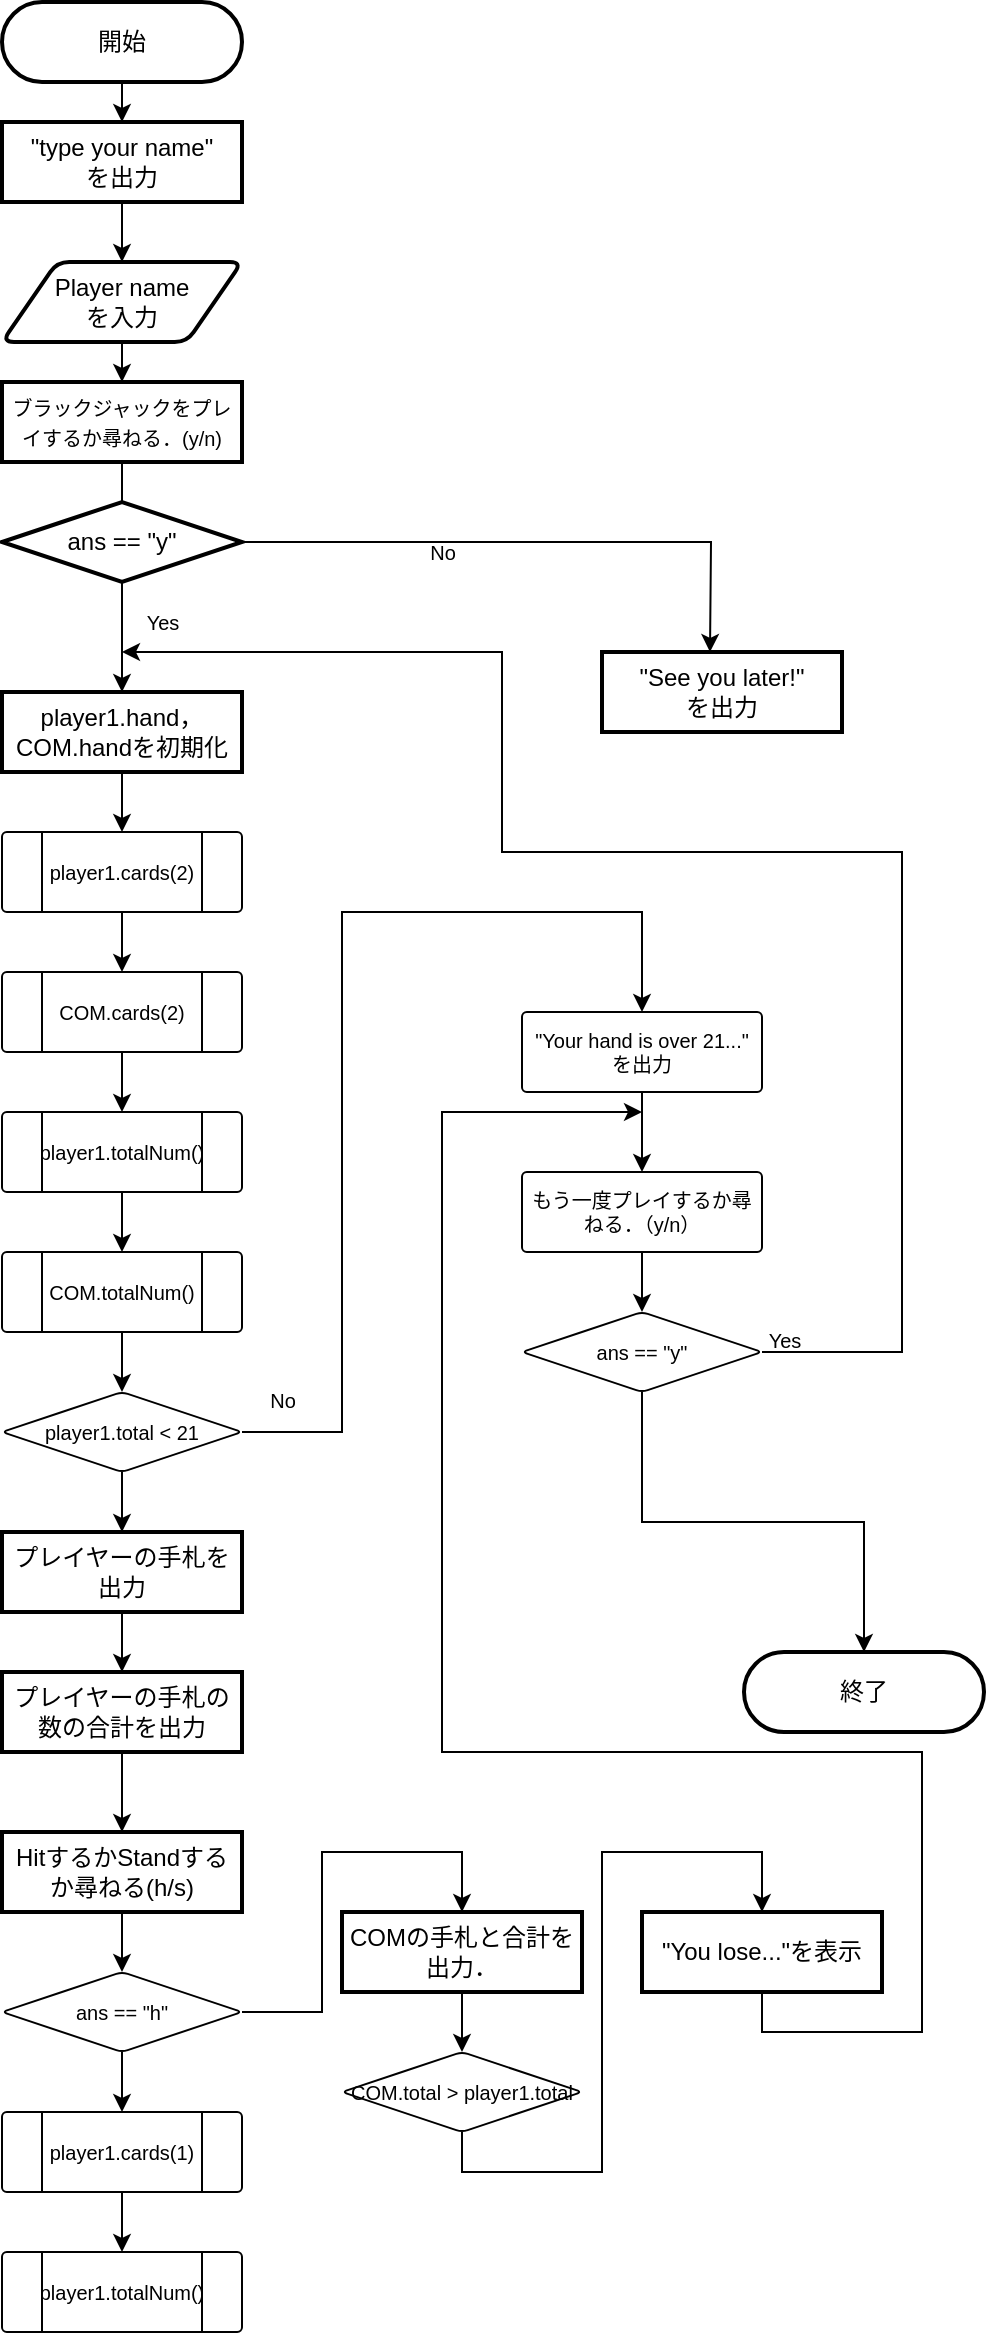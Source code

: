 <mxfile version="20.2.2" type="github">
  <diagram id="Zj6nrqpVJ5SCobaAOgbE" name="ページ1">
    <mxGraphModel dx="934" dy="729" grid="1" gridSize="10" guides="1" tooltips="1" connect="1" arrows="1" fold="1" page="1" pageScale="1" pageWidth="827" pageHeight="1169" math="0" shadow="0">
      <root>
        <mxCell id="0" />
        <mxCell id="1" parent="0" />
        <mxCell id="a1fxJlQlr97bYNdIxud4-17" value="" style="edgeStyle=orthogonalEdgeStyle;rounded=0;orthogonalLoop=1;jettySize=auto;html=1;" parent="1" source="a1fxJlQlr97bYNdIxud4-9" target="a1fxJlQlr97bYNdIxud4-16" edge="1">
          <mxGeometry relative="1" as="geometry" />
        </mxCell>
        <mxCell id="a1fxJlQlr97bYNdIxud4-9" value="Player name &lt;br&gt;を入力" style="shape=parallelogram;html=1;strokeWidth=2;perimeter=parallelogramPerimeter;whiteSpace=wrap;rounded=1;arcSize=12;size=0.23;" parent="1" vertex="1">
          <mxGeometry x="270" y="165" width="120" height="40" as="geometry" />
        </mxCell>
        <mxCell id="a1fxJlQlr97bYNdIxud4-13" value="" style="edgeStyle=orthogonalEdgeStyle;rounded=0;orthogonalLoop=1;jettySize=auto;html=1;" parent="1" source="a1fxJlQlr97bYNdIxud4-10" target="a1fxJlQlr97bYNdIxud4-11" edge="1">
          <mxGeometry relative="1" as="geometry" />
        </mxCell>
        <mxCell id="a1fxJlQlr97bYNdIxud4-10" value="開始" style="rounded=1;whiteSpace=wrap;html=1;absoluteArcSize=1;arcSize=100;strokeWidth=2;" parent="1" vertex="1">
          <mxGeometry x="270" y="35" width="120" height="40" as="geometry" />
        </mxCell>
        <mxCell id="a1fxJlQlr97bYNdIxud4-14" value="" style="edgeStyle=orthogonalEdgeStyle;rounded=0;orthogonalLoop=1;jettySize=auto;html=1;" parent="1" source="a1fxJlQlr97bYNdIxud4-11" target="a1fxJlQlr97bYNdIxud4-9" edge="1">
          <mxGeometry relative="1" as="geometry" />
        </mxCell>
        <mxCell id="a1fxJlQlr97bYNdIxud4-11" value="&quot;type your name&quot;&lt;br&gt;を出力" style="rounded=1;whiteSpace=wrap;html=1;absoluteArcSize=1;arcSize=0;strokeWidth=2;" parent="1" vertex="1">
          <mxGeometry x="270" y="95" width="120" height="40" as="geometry" />
        </mxCell>
        <mxCell id="a1fxJlQlr97bYNdIxud4-20" value="" style="edgeStyle=orthogonalEdgeStyle;rounded=0;orthogonalLoop=1;jettySize=auto;html=1;fontSize=8;entryX=0.5;entryY=0;entryDx=0;entryDy=0;" parent="1" source="a1fxJlQlr97bYNdIxud4-16" edge="1" target="a1fxJlQlr97bYNdIxud4-26">
          <mxGeometry relative="1" as="geometry">
            <mxPoint x="410" y="370" as="targetPoint" />
            <Array as="points">
              <mxPoint x="330" y="280" />
              <mxPoint x="330" y="280" />
            </Array>
          </mxGeometry>
        </mxCell>
        <mxCell id="a1fxJlQlr97bYNdIxud4-16" value="&lt;font style=&quot;font-size: 10px;&quot;&gt;ブラックジャックをプレイするか尋ねる．(y/n)&lt;/font&gt;" style="rounded=1;whiteSpace=wrap;html=1;absoluteArcSize=1;arcSize=0;strokeWidth=2;" parent="1" vertex="1">
          <mxGeometry x="270" y="225" width="120" height="40" as="geometry" />
        </mxCell>
        <mxCell id="a1fxJlQlr97bYNdIxud4-24" value="" style="edgeStyle=orthogonalEdgeStyle;rounded=0;orthogonalLoop=1;jettySize=auto;html=1;fontSize=8;" parent="1" source="a1fxJlQlr97bYNdIxud4-21" edge="1">
          <mxGeometry relative="1" as="geometry">
            <mxPoint x="624" y="360" as="targetPoint" />
          </mxGeometry>
        </mxCell>
        <mxCell id="a1fxJlQlr97bYNdIxud4-21" value="ans == &quot;y&quot;" style="rhombus;whiteSpace=wrap;html=1;rounded=1;arcSize=0;strokeWidth=2;" parent="1" vertex="1">
          <mxGeometry x="270" y="285" width="120" height="40" as="geometry" />
        </mxCell>
        <mxCell id="a1fxJlQlr97bYNdIxud4-23" value="&quot;See you later!&quot;&lt;br&gt;を出力" style="whiteSpace=wrap;html=1;rounded=1;arcSize=0;strokeWidth=2;" parent="1" vertex="1">
          <mxGeometry x="570" y="360" width="120" height="40" as="geometry" />
        </mxCell>
        <mxCell id="a1fxJlQlr97bYNdIxud4-25" value="&lt;font style=&quot;font-size: 10px;&quot;&gt;No&lt;/font&gt;" style="text;html=1;align=center;verticalAlign=middle;resizable=0;points=[];autosize=1;strokeColor=none;fillColor=none;fontSize=8;" parent="1" vertex="1">
          <mxGeometry x="470" y="295" width="40" height="30" as="geometry" />
        </mxCell>
        <mxCell id="a1fxJlQlr97bYNdIxud4-33" value="" style="edgeStyle=orthogonalEdgeStyle;rounded=0;orthogonalLoop=1;jettySize=auto;html=1;fontSize=10;" parent="1" source="a1fxJlQlr97bYNdIxud4-26" target="a1fxJlQlr97bYNdIxud4-32" edge="1">
          <mxGeometry relative="1" as="geometry" />
        </mxCell>
        <mxCell id="a1fxJlQlr97bYNdIxud4-26" value="player1.hand，COM.handを初期化" style="whiteSpace=wrap;html=1;rounded=1;arcSize=0;strokeWidth=2;" parent="1" vertex="1">
          <mxGeometry x="270" y="380" width="120" height="40" as="geometry" />
        </mxCell>
        <mxCell id="a1fxJlQlr97bYNdIxud4-35" value="" style="edgeStyle=orthogonalEdgeStyle;rounded=0;orthogonalLoop=1;jettySize=auto;html=1;fontSize=10;" parent="1" source="a1fxJlQlr97bYNdIxud4-32" target="a1fxJlQlr97bYNdIxud4-34" edge="1">
          <mxGeometry relative="1" as="geometry" />
        </mxCell>
        <mxCell id="a1fxJlQlr97bYNdIxud4-32" value="player1.cards(2)" style="verticalLabelPosition=middle;verticalAlign=middle;html=1;shape=process;whiteSpace=wrap;rounded=1;size=0.167;arcSize=6;fontSize=10;labelPosition=center;align=center;" parent="1" vertex="1">
          <mxGeometry x="270" y="450" width="120" height="40" as="geometry" />
        </mxCell>
        <mxCell id="a1fxJlQlr97bYNdIxud4-38" value="" style="edgeStyle=orthogonalEdgeStyle;rounded=0;orthogonalLoop=1;jettySize=auto;html=1;fontSize=10;" parent="1" source="a1fxJlQlr97bYNdIxud4-34" target="a1fxJlQlr97bYNdIxud4-36" edge="1">
          <mxGeometry relative="1" as="geometry" />
        </mxCell>
        <mxCell id="a1fxJlQlr97bYNdIxud4-34" value="COM.cards(2)" style="verticalLabelPosition=middle;verticalAlign=middle;html=1;shape=process;whiteSpace=wrap;rounded=1;size=0.167;arcSize=6;fontSize=10;labelPosition=center;align=center;" parent="1" vertex="1">
          <mxGeometry x="270" y="520" width="120" height="40" as="geometry" />
        </mxCell>
        <mxCell id="a1fxJlQlr97bYNdIxud4-39" value="" style="edgeStyle=orthogonalEdgeStyle;rounded=0;orthogonalLoop=1;jettySize=auto;html=1;fontSize=10;" parent="1" source="a1fxJlQlr97bYNdIxud4-36" target="a1fxJlQlr97bYNdIxud4-37" edge="1">
          <mxGeometry relative="1" as="geometry" />
        </mxCell>
        <mxCell id="a1fxJlQlr97bYNdIxud4-36" value="player1.totalNum()" style="verticalLabelPosition=middle;verticalAlign=middle;html=1;shape=process;whiteSpace=wrap;rounded=1;size=0.167;arcSize=6;fontSize=10;labelPosition=center;align=center;" parent="1" vertex="1">
          <mxGeometry x="270" y="590" width="120" height="40" as="geometry" />
        </mxCell>
        <mxCell id="BFHjRuG-B-UDDSGHZjsQ-2" value="" style="edgeStyle=orthogonalEdgeStyle;rounded=0;orthogonalLoop=1;jettySize=auto;html=1;fontSize=10;" edge="1" parent="1" source="a1fxJlQlr97bYNdIxud4-37" target="BFHjRuG-B-UDDSGHZjsQ-1">
          <mxGeometry relative="1" as="geometry" />
        </mxCell>
        <mxCell id="a1fxJlQlr97bYNdIxud4-37" value="COM.totalNum()" style="verticalLabelPosition=middle;verticalAlign=middle;html=1;shape=process;whiteSpace=wrap;rounded=1;size=0.167;arcSize=6;fontSize=10;labelPosition=center;align=center;" parent="1" vertex="1">
          <mxGeometry x="270" y="660" width="120" height="40" as="geometry" />
        </mxCell>
        <mxCell id="BFHjRuG-B-UDDSGHZjsQ-15" style="edgeStyle=orthogonalEdgeStyle;rounded=0;orthogonalLoop=1;jettySize=auto;html=1;fontSize=10;entryX=0.5;entryY=0;entryDx=0;entryDy=0;" edge="1" parent="1" source="BFHjRuG-B-UDDSGHZjsQ-1" target="BFHjRuG-B-UDDSGHZjsQ-3">
          <mxGeometry relative="1" as="geometry">
            <mxPoint x="580" y="480" as="targetPoint" />
            <Array as="points">
              <mxPoint x="440" y="750" />
              <mxPoint x="440" y="490" />
              <mxPoint x="590" y="490" />
            </Array>
          </mxGeometry>
        </mxCell>
        <mxCell id="BFHjRuG-B-UDDSGHZjsQ-18" value="" style="edgeStyle=orthogonalEdgeStyle;rounded=0;orthogonalLoop=1;jettySize=auto;html=1;fontSize=10;" edge="1" parent="1" source="BFHjRuG-B-UDDSGHZjsQ-1" target="BFHjRuG-B-UDDSGHZjsQ-17">
          <mxGeometry relative="1" as="geometry" />
        </mxCell>
        <mxCell id="BFHjRuG-B-UDDSGHZjsQ-1" value="player1.total &amp;lt; 21" style="rhombus;whiteSpace=wrap;html=1;fontSize=10;rounded=1;arcSize=6;" vertex="1" parent="1">
          <mxGeometry x="270" y="730" width="120" height="40" as="geometry" />
        </mxCell>
        <mxCell id="BFHjRuG-B-UDDSGHZjsQ-6" value="" style="edgeStyle=orthogonalEdgeStyle;rounded=0;orthogonalLoop=1;jettySize=auto;html=1;fontSize=10;" edge="1" parent="1" source="BFHjRuG-B-UDDSGHZjsQ-3" target="BFHjRuG-B-UDDSGHZjsQ-5">
          <mxGeometry relative="1" as="geometry" />
        </mxCell>
        <mxCell id="BFHjRuG-B-UDDSGHZjsQ-3" value="&quot;Your hand is over 21...&quot;&lt;br&gt;を出力" style="whiteSpace=wrap;html=1;fontSize=10;rounded=1;arcSize=6;" vertex="1" parent="1">
          <mxGeometry x="530" y="540" width="120" height="40" as="geometry" />
        </mxCell>
        <mxCell id="BFHjRuG-B-UDDSGHZjsQ-10" value="" style="edgeStyle=orthogonalEdgeStyle;rounded=0;orthogonalLoop=1;jettySize=auto;html=1;fontSize=10;" edge="1" parent="1" source="BFHjRuG-B-UDDSGHZjsQ-5" target="BFHjRuG-B-UDDSGHZjsQ-9">
          <mxGeometry relative="1" as="geometry" />
        </mxCell>
        <mxCell id="BFHjRuG-B-UDDSGHZjsQ-5" value="もう一度プレイするか尋ねる．（y/n）" style="whiteSpace=wrap;html=1;fontSize=10;rounded=1;arcSize=6;" vertex="1" parent="1">
          <mxGeometry x="530" y="620" width="120" height="40" as="geometry" />
        </mxCell>
        <mxCell id="BFHjRuG-B-UDDSGHZjsQ-13" style="edgeStyle=orthogonalEdgeStyle;rounded=0;orthogonalLoop=1;jettySize=auto;html=1;fontSize=10;" edge="1" parent="1" source="BFHjRuG-B-UDDSGHZjsQ-9">
          <mxGeometry relative="1" as="geometry">
            <mxPoint x="330" y="360" as="targetPoint" />
            <Array as="points">
              <mxPoint x="720" y="710" />
              <mxPoint x="720" y="460" />
              <mxPoint x="520" y="460" />
              <mxPoint x="520" y="360" />
            </Array>
          </mxGeometry>
        </mxCell>
        <mxCell id="BFHjRuG-B-UDDSGHZjsQ-22" style="edgeStyle=orthogonalEdgeStyle;rounded=0;orthogonalLoop=1;jettySize=auto;html=1;entryX=0.5;entryY=0;entryDx=0;entryDy=0;fontSize=10;" edge="1" parent="1" source="BFHjRuG-B-UDDSGHZjsQ-9" target="BFHjRuG-B-UDDSGHZjsQ-21">
          <mxGeometry relative="1" as="geometry" />
        </mxCell>
        <mxCell id="BFHjRuG-B-UDDSGHZjsQ-9" value="ans == &quot;y&quot;" style="rhombus;whiteSpace=wrap;html=1;fontSize=10;rounded=1;arcSize=6;" vertex="1" parent="1">
          <mxGeometry x="530" y="690" width="120" height="40" as="geometry" />
        </mxCell>
        <mxCell id="BFHjRuG-B-UDDSGHZjsQ-11" value="&lt;font style=&quot;font-size: 10px;&quot;&gt;Yes&lt;/font&gt;" style="text;html=1;align=center;verticalAlign=middle;resizable=0;points=[];autosize=1;strokeColor=none;fillColor=none;fontSize=8;" vertex="1" parent="1">
          <mxGeometry x="330" y="330" width="40" height="30" as="geometry" />
        </mxCell>
        <mxCell id="BFHjRuG-B-UDDSGHZjsQ-16" value="&lt;font style=&quot;font-size: 10px;&quot;&gt;No&lt;/font&gt;" style="text;html=1;align=center;verticalAlign=middle;resizable=0;points=[];autosize=1;strokeColor=none;fillColor=none;fontSize=8;" vertex="1" parent="1">
          <mxGeometry x="390" y="719" width="40" height="30" as="geometry" />
        </mxCell>
        <mxCell id="BFHjRuG-B-UDDSGHZjsQ-24" value="" style="edgeStyle=orthogonalEdgeStyle;rounded=0;orthogonalLoop=1;jettySize=auto;html=1;fontSize=10;" edge="1" parent="1" source="BFHjRuG-B-UDDSGHZjsQ-17" target="BFHjRuG-B-UDDSGHZjsQ-23">
          <mxGeometry relative="1" as="geometry" />
        </mxCell>
        <mxCell id="BFHjRuG-B-UDDSGHZjsQ-17" value="プレイヤーの手札を出力" style="whiteSpace=wrap;html=1;rounded=1;arcSize=0;strokeWidth=2;" vertex="1" parent="1">
          <mxGeometry x="270" y="800" width="120" height="40" as="geometry" />
        </mxCell>
        <mxCell id="BFHjRuG-B-UDDSGHZjsQ-19" value="&lt;font size=&quot;1&quot;&gt;Yes&lt;/font&gt;" style="text;html=1;align=center;verticalAlign=middle;resizable=0;points=[];autosize=1;strokeColor=none;fillColor=none;fontSize=8;" vertex="1" parent="1">
          <mxGeometry x="641" y="689" width="40" height="30" as="geometry" />
        </mxCell>
        <mxCell id="BFHjRuG-B-UDDSGHZjsQ-21" value="終了" style="rounded=1;whiteSpace=wrap;html=1;absoluteArcSize=1;arcSize=100;strokeWidth=2;" vertex="1" parent="1">
          <mxGeometry x="641" y="860" width="120" height="40" as="geometry" />
        </mxCell>
        <mxCell id="BFHjRuG-B-UDDSGHZjsQ-28" value="" style="edgeStyle=orthogonalEdgeStyle;rounded=0;orthogonalLoop=1;jettySize=auto;html=1;fontSize=10;" edge="1" parent="1" source="BFHjRuG-B-UDDSGHZjsQ-23" target="BFHjRuG-B-UDDSGHZjsQ-27">
          <mxGeometry relative="1" as="geometry" />
        </mxCell>
        <mxCell id="BFHjRuG-B-UDDSGHZjsQ-23" value="プレイヤーの手札の数の合計を出力" style="whiteSpace=wrap;html=1;rounded=1;arcSize=0;strokeWidth=2;" vertex="1" parent="1">
          <mxGeometry x="270" y="870" width="120" height="40" as="geometry" />
        </mxCell>
        <mxCell id="BFHjRuG-B-UDDSGHZjsQ-37" style="edgeStyle=orthogonalEdgeStyle;rounded=0;orthogonalLoop=1;jettySize=auto;html=1;exitX=1;exitY=0.5;exitDx=0;exitDy=0;fontSize=10;" edge="1" parent="1" source="BFHjRuG-B-UDDSGHZjsQ-25" target="BFHjRuG-B-UDDSGHZjsQ-30">
          <mxGeometry relative="1" as="geometry">
            <mxPoint x="500" y="950" as="targetPoint" />
            <Array as="points">
              <mxPoint x="430" y="1040" />
              <mxPoint x="430" y="960" />
              <mxPoint x="500" y="960" />
            </Array>
          </mxGeometry>
        </mxCell>
        <mxCell id="BFHjRuG-B-UDDSGHZjsQ-46" value="" style="edgeStyle=orthogonalEdgeStyle;rounded=0;orthogonalLoop=1;jettySize=auto;html=1;fontSize=10;" edge="1" parent="1" source="BFHjRuG-B-UDDSGHZjsQ-25" target="BFHjRuG-B-UDDSGHZjsQ-39">
          <mxGeometry relative="1" as="geometry" />
        </mxCell>
        <mxCell id="BFHjRuG-B-UDDSGHZjsQ-25" value="ans == &quot;h&quot;" style="rhombus;whiteSpace=wrap;html=1;fontSize=10;rounded=1;arcSize=6;" vertex="1" parent="1">
          <mxGeometry x="270" y="1020" width="120" height="40" as="geometry" />
        </mxCell>
        <mxCell id="BFHjRuG-B-UDDSGHZjsQ-29" value="" style="edgeStyle=orthogonalEdgeStyle;rounded=0;orthogonalLoop=1;jettySize=auto;html=1;fontSize=10;" edge="1" parent="1" source="BFHjRuG-B-UDDSGHZjsQ-27" target="BFHjRuG-B-UDDSGHZjsQ-25">
          <mxGeometry relative="1" as="geometry" />
        </mxCell>
        <mxCell id="BFHjRuG-B-UDDSGHZjsQ-27" value="HitするかStandするか尋ねる(h/s)" style="whiteSpace=wrap;html=1;rounded=1;arcSize=0;strokeWidth=2;" vertex="1" parent="1">
          <mxGeometry x="270" y="950" width="120" height="40" as="geometry" />
        </mxCell>
        <mxCell id="BFHjRuG-B-UDDSGHZjsQ-32" value="" style="edgeStyle=orthogonalEdgeStyle;rounded=0;orthogonalLoop=1;jettySize=auto;html=1;fontSize=10;" edge="1" parent="1" source="BFHjRuG-B-UDDSGHZjsQ-30" target="BFHjRuG-B-UDDSGHZjsQ-31">
          <mxGeometry relative="1" as="geometry" />
        </mxCell>
        <mxCell id="BFHjRuG-B-UDDSGHZjsQ-30" value="COMの手札と合計を出力．" style="whiteSpace=wrap;html=1;rounded=1;arcSize=0;strokeWidth=2;" vertex="1" parent="1">
          <mxGeometry x="440" y="990" width="120" height="40" as="geometry" />
        </mxCell>
        <mxCell id="BFHjRuG-B-UDDSGHZjsQ-34" style="edgeStyle=orthogonalEdgeStyle;rounded=0;orthogonalLoop=1;jettySize=auto;html=1;fontSize=10;entryX=0.5;entryY=0;entryDx=0;entryDy=0;" edge="1" parent="1" source="BFHjRuG-B-UDDSGHZjsQ-31" target="BFHjRuG-B-UDDSGHZjsQ-33">
          <mxGeometry relative="1" as="geometry">
            <mxPoint x="660" y="970" as="targetPoint" />
            <Array as="points">
              <mxPoint x="500" y="1120" />
              <mxPoint x="570" y="1120" />
              <mxPoint x="570" y="960" />
              <mxPoint x="650" y="960" />
            </Array>
          </mxGeometry>
        </mxCell>
        <mxCell id="BFHjRuG-B-UDDSGHZjsQ-31" value="COM.total &amp;gt; player1.total" style="rhombus;whiteSpace=wrap;html=1;fontSize=10;rounded=1;arcSize=6;" vertex="1" parent="1">
          <mxGeometry x="440" y="1060" width="120" height="40" as="geometry" />
        </mxCell>
        <mxCell id="BFHjRuG-B-UDDSGHZjsQ-35" style="edgeStyle=orthogonalEdgeStyle;rounded=0;orthogonalLoop=1;jettySize=auto;html=1;fontSize=10;" edge="1" parent="1" source="BFHjRuG-B-UDDSGHZjsQ-33">
          <mxGeometry relative="1" as="geometry">
            <mxPoint x="590" y="590" as="targetPoint" />
            <Array as="points">
              <mxPoint x="650" y="1050" />
              <mxPoint x="730" y="1050" />
              <mxPoint x="730" y="910" />
              <mxPoint x="490" y="910" />
              <mxPoint x="490" y="590" />
            </Array>
          </mxGeometry>
        </mxCell>
        <mxCell id="BFHjRuG-B-UDDSGHZjsQ-33" value="&quot;You lose...&quot;を表示" style="whiteSpace=wrap;html=1;rounded=1;arcSize=0;strokeWidth=2;" vertex="1" parent="1">
          <mxGeometry x="590" y="990" width="120" height="40" as="geometry" />
        </mxCell>
        <mxCell id="BFHjRuG-B-UDDSGHZjsQ-47" value="" style="edgeStyle=orthogonalEdgeStyle;rounded=0;orthogonalLoop=1;jettySize=auto;html=1;fontSize=10;" edge="1" parent="1" source="BFHjRuG-B-UDDSGHZjsQ-39" target="BFHjRuG-B-UDDSGHZjsQ-40">
          <mxGeometry relative="1" as="geometry" />
        </mxCell>
        <mxCell id="BFHjRuG-B-UDDSGHZjsQ-39" value="player1.cards(1)" style="verticalLabelPosition=middle;verticalAlign=middle;html=1;shape=process;whiteSpace=wrap;rounded=1;size=0.167;arcSize=6;fontSize=10;labelPosition=center;align=center;" vertex="1" parent="1">
          <mxGeometry x="270" y="1090" width="120" height="40" as="geometry" />
        </mxCell>
        <mxCell id="BFHjRuG-B-UDDSGHZjsQ-40" value="player1.totalNum()" style="verticalLabelPosition=middle;verticalAlign=middle;html=1;shape=process;whiteSpace=wrap;rounded=1;size=0.167;arcSize=6;fontSize=10;labelPosition=center;align=center;" vertex="1" parent="1">
          <mxGeometry x="270" y="1160" width="120" height="40" as="geometry" />
        </mxCell>
      </root>
    </mxGraphModel>
  </diagram>
</mxfile>
